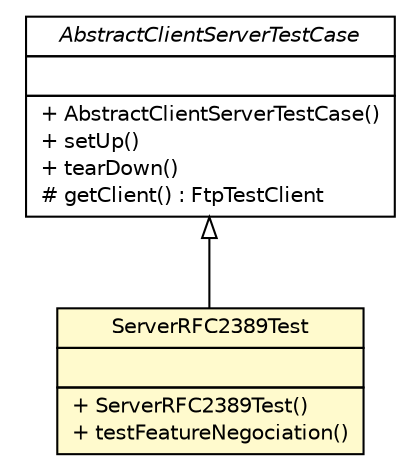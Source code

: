 #!/usr/local/bin/dot
#
# Class diagram 
# Generated by UMLGraph version 5.1 (http://www.umlgraph.org/)
#

digraph G {
	edge [fontname="Helvetica",fontsize=10,labelfontname="Helvetica",labelfontsize=10];
	node [fontname="Helvetica",fontsize=10,shape=plaintext];
	nodesep=0.25;
	ranksep=0.5;
	// com.apporiented.hermesftp.server.impl.AbstractClientServerTestCase
	c189 [label=<<table title="com.apporiented.hermesftp.server.impl.AbstractClientServerTestCase" border="0" cellborder="1" cellspacing="0" cellpadding="2" port="p" href="./AbstractClientServerTestCase.html">
		<tr><td><table border="0" cellspacing="0" cellpadding="1">
<tr><td align="center" balign="center"><font face="Helvetica-Oblique"> AbstractClientServerTestCase </font></td></tr>
		</table></td></tr>
		<tr><td><table border="0" cellspacing="0" cellpadding="1">
<tr><td align="left" balign="left">  </td></tr>
		</table></td></tr>
		<tr><td><table border="0" cellspacing="0" cellpadding="1">
<tr><td align="left" balign="left"> + AbstractClientServerTestCase() </td></tr>
<tr><td align="left" balign="left"> + setUp() </td></tr>
<tr><td align="left" balign="left"> + tearDown() </td></tr>
<tr><td align="left" balign="left"> # getClient() : FtpTestClient </td></tr>
		</table></td></tr>
		</table>>, fontname="Helvetica", fontcolor="black", fontsize=10.0];
	// com.apporiented.hermesftp.server.impl.ServerRFC2389Test
	c190 [label=<<table title="com.apporiented.hermesftp.server.impl.ServerRFC2389Test" border="0" cellborder="1" cellspacing="0" cellpadding="2" port="p" bgcolor="lemonChiffon" href="./ServerRFC2389Test.html">
		<tr><td><table border="0" cellspacing="0" cellpadding="1">
<tr><td align="center" balign="center"> ServerRFC2389Test </td></tr>
		</table></td></tr>
		<tr><td><table border="0" cellspacing="0" cellpadding="1">
<tr><td align="left" balign="left">  </td></tr>
		</table></td></tr>
		<tr><td><table border="0" cellspacing="0" cellpadding="1">
<tr><td align="left" balign="left"> + ServerRFC2389Test() </td></tr>
<tr><td align="left" balign="left"> + testFeatureNegociation() </td></tr>
		</table></td></tr>
		</table>>, fontname="Helvetica", fontcolor="black", fontsize=10.0];
	//com.apporiented.hermesftp.server.impl.ServerRFC2389Test extends com.apporiented.hermesftp.server.impl.AbstractClientServerTestCase
	c189:p -> c190:p [dir=back,arrowtail=empty];
}

